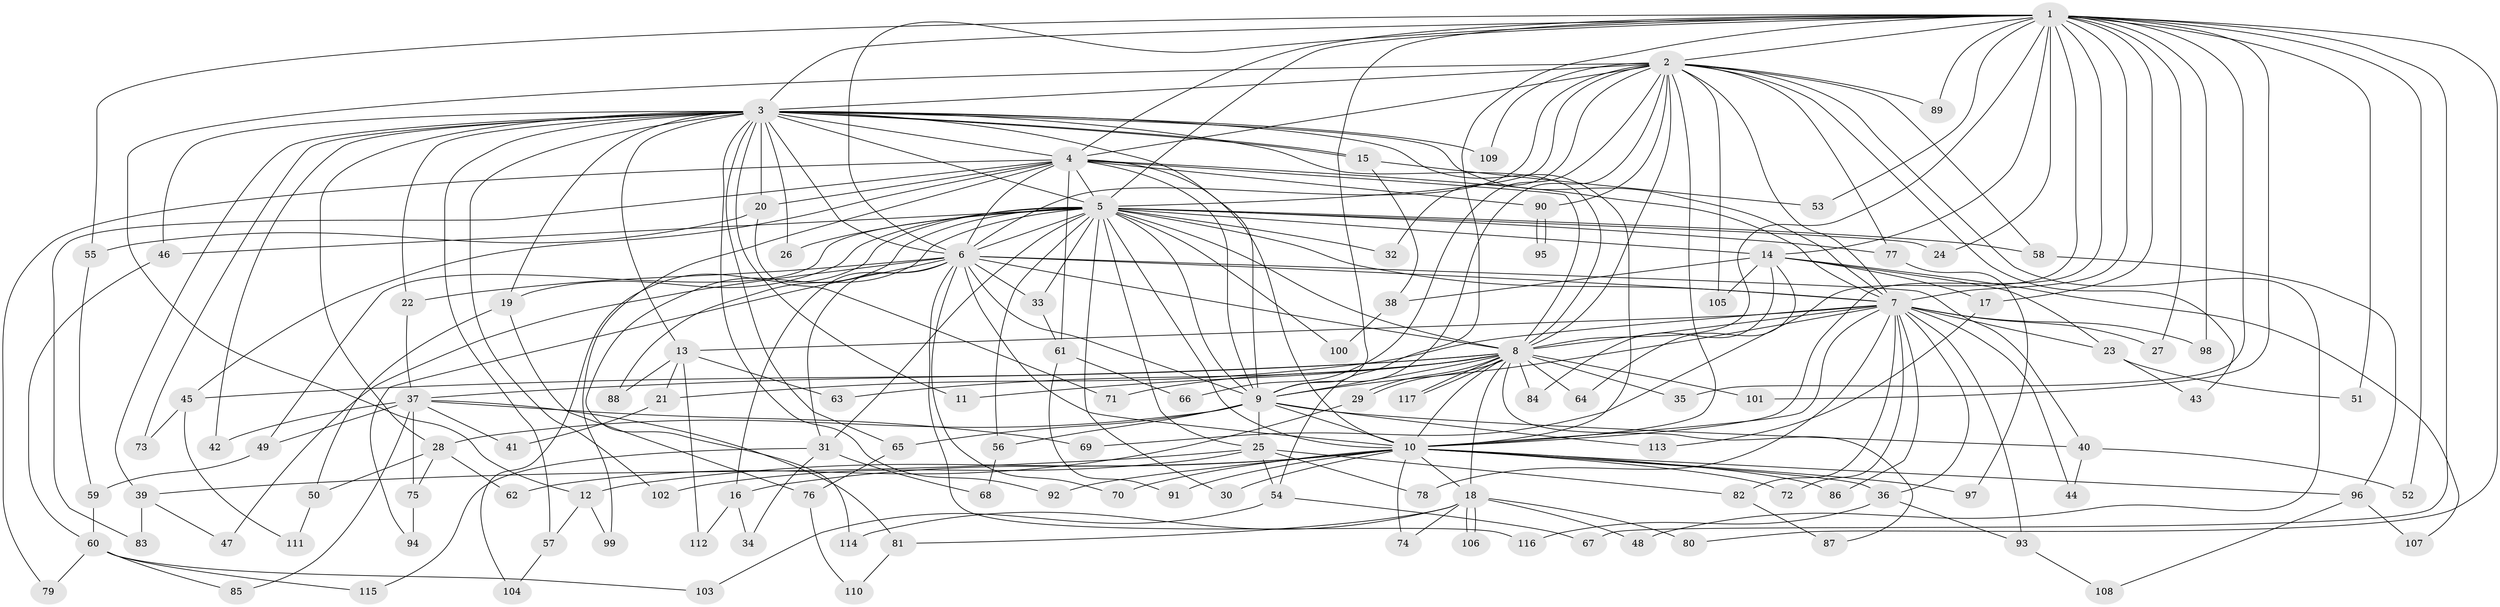 // Generated by graph-tools (version 1.1) at 2025/43/03/09/25 04:43:04]
// undirected, 117 vertices, 259 edges
graph export_dot {
graph [start="1"]
  node [color=gray90,style=filled];
  1;
  2;
  3;
  4;
  5;
  6;
  7;
  8;
  9;
  10;
  11;
  12;
  13;
  14;
  15;
  16;
  17;
  18;
  19;
  20;
  21;
  22;
  23;
  24;
  25;
  26;
  27;
  28;
  29;
  30;
  31;
  32;
  33;
  34;
  35;
  36;
  37;
  38;
  39;
  40;
  41;
  42;
  43;
  44;
  45;
  46;
  47;
  48;
  49;
  50;
  51;
  52;
  53;
  54;
  55;
  56;
  57;
  58;
  59;
  60;
  61;
  62;
  63;
  64;
  65;
  66;
  67;
  68;
  69;
  70;
  71;
  72;
  73;
  74;
  75;
  76;
  77;
  78;
  79;
  80;
  81;
  82;
  83;
  84;
  85;
  86;
  87;
  88;
  89;
  90;
  91;
  92;
  93;
  94;
  95;
  96;
  97;
  98;
  99;
  100;
  101;
  102;
  103;
  104;
  105;
  106;
  107;
  108;
  109;
  110;
  111;
  112;
  113;
  114;
  115;
  116;
  117;
  1 -- 2;
  1 -- 3;
  1 -- 4;
  1 -- 5;
  1 -- 6;
  1 -- 7;
  1 -- 8;
  1 -- 9;
  1 -- 10;
  1 -- 14;
  1 -- 17;
  1 -- 24;
  1 -- 27;
  1 -- 35;
  1 -- 51;
  1 -- 52;
  1 -- 53;
  1 -- 54;
  1 -- 55;
  1 -- 67;
  1 -- 69;
  1 -- 80;
  1 -- 89;
  1 -- 98;
  1 -- 101;
  2 -- 3;
  2 -- 4;
  2 -- 5;
  2 -- 6;
  2 -- 7;
  2 -- 8;
  2 -- 9;
  2 -- 10;
  2 -- 12;
  2 -- 32;
  2 -- 43;
  2 -- 48;
  2 -- 58;
  2 -- 66;
  2 -- 77;
  2 -- 89;
  2 -- 90;
  2 -- 105;
  2 -- 109;
  3 -- 4;
  3 -- 5;
  3 -- 6;
  3 -- 7;
  3 -- 8;
  3 -- 9;
  3 -- 10;
  3 -- 11;
  3 -- 13;
  3 -- 15;
  3 -- 15;
  3 -- 19;
  3 -- 20;
  3 -- 22;
  3 -- 26;
  3 -- 28;
  3 -- 39;
  3 -- 42;
  3 -- 46;
  3 -- 57;
  3 -- 65;
  3 -- 73;
  3 -- 92;
  3 -- 102;
  3 -- 109;
  4 -- 5;
  4 -- 6;
  4 -- 7;
  4 -- 8;
  4 -- 9;
  4 -- 10;
  4 -- 20;
  4 -- 45;
  4 -- 61;
  4 -- 79;
  4 -- 83;
  4 -- 90;
  4 -- 99;
  5 -- 6;
  5 -- 7;
  5 -- 8;
  5 -- 9;
  5 -- 10;
  5 -- 14;
  5 -- 19;
  5 -- 24;
  5 -- 25;
  5 -- 26;
  5 -- 30;
  5 -- 31;
  5 -- 32;
  5 -- 33;
  5 -- 46;
  5 -- 49;
  5 -- 56;
  5 -- 58;
  5 -- 77;
  5 -- 88;
  5 -- 100;
  5 -- 104;
  5 -- 114;
  6 -- 7;
  6 -- 8;
  6 -- 9;
  6 -- 10;
  6 -- 16;
  6 -- 22;
  6 -- 31;
  6 -- 33;
  6 -- 40;
  6 -- 47;
  6 -- 70;
  6 -- 94;
  6 -- 116;
  7 -- 8;
  7 -- 9;
  7 -- 10;
  7 -- 13;
  7 -- 21;
  7 -- 23;
  7 -- 27;
  7 -- 36;
  7 -- 44;
  7 -- 72;
  7 -- 78;
  7 -- 82;
  7 -- 86;
  7 -- 93;
  7 -- 98;
  8 -- 9;
  8 -- 10;
  8 -- 11;
  8 -- 18;
  8 -- 29;
  8 -- 29;
  8 -- 35;
  8 -- 37;
  8 -- 45;
  8 -- 63;
  8 -- 64;
  8 -- 71;
  8 -- 84;
  8 -- 87;
  8 -- 101;
  8 -- 117;
  8 -- 117;
  9 -- 10;
  9 -- 25;
  9 -- 28;
  9 -- 40;
  9 -- 56;
  9 -- 65;
  9 -- 113;
  10 -- 12;
  10 -- 16;
  10 -- 18;
  10 -- 30;
  10 -- 36;
  10 -- 70;
  10 -- 72;
  10 -- 74;
  10 -- 86;
  10 -- 91;
  10 -- 92;
  10 -- 96;
  10 -- 97;
  12 -- 57;
  12 -- 99;
  13 -- 21;
  13 -- 63;
  13 -- 88;
  13 -- 112;
  14 -- 17;
  14 -- 23;
  14 -- 38;
  14 -- 64;
  14 -- 84;
  14 -- 105;
  14 -- 107;
  15 -- 38;
  15 -- 53;
  16 -- 34;
  16 -- 112;
  17 -- 113;
  18 -- 48;
  18 -- 74;
  18 -- 80;
  18 -- 81;
  18 -- 106;
  18 -- 106;
  18 -- 114;
  19 -- 50;
  19 -- 76;
  20 -- 55;
  20 -- 71;
  21 -- 41;
  22 -- 37;
  23 -- 43;
  23 -- 51;
  25 -- 39;
  25 -- 54;
  25 -- 78;
  25 -- 82;
  25 -- 102;
  28 -- 50;
  28 -- 62;
  28 -- 75;
  29 -- 62;
  31 -- 34;
  31 -- 68;
  31 -- 115;
  33 -- 61;
  36 -- 93;
  36 -- 116;
  37 -- 41;
  37 -- 42;
  37 -- 49;
  37 -- 69;
  37 -- 75;
  37 -- 81;
  37 -- 85;
  38 -- 100;
  39 -- 47;
  39 -- 83;
  40 -- 44;
  40 -- 52;
  45 -- 73;
  45 -- 111;
  46 -- 60;
  49 -- 59;
  50 -- 111;
  54 -- 67;
  54 -- 103;
  55 -- 59;
  56 -- 68;
  57 -- 104;
  58 -- 96;
  59 -- 60;
  60 -- 79;
  60 -- 85;
  60 -- 103;
  60 -- 115;
  61 -- 66;
  61 -- 91;
  65 -- 76;
  75 -- 94;
  76 -- 110;
  77 -- 97;
  81 -- 110;
  82 -- 87;
  90 -- 95;
  90 -- 95;
  93 -- 108;
  96 -- 107;
  96 -- 108;
}
